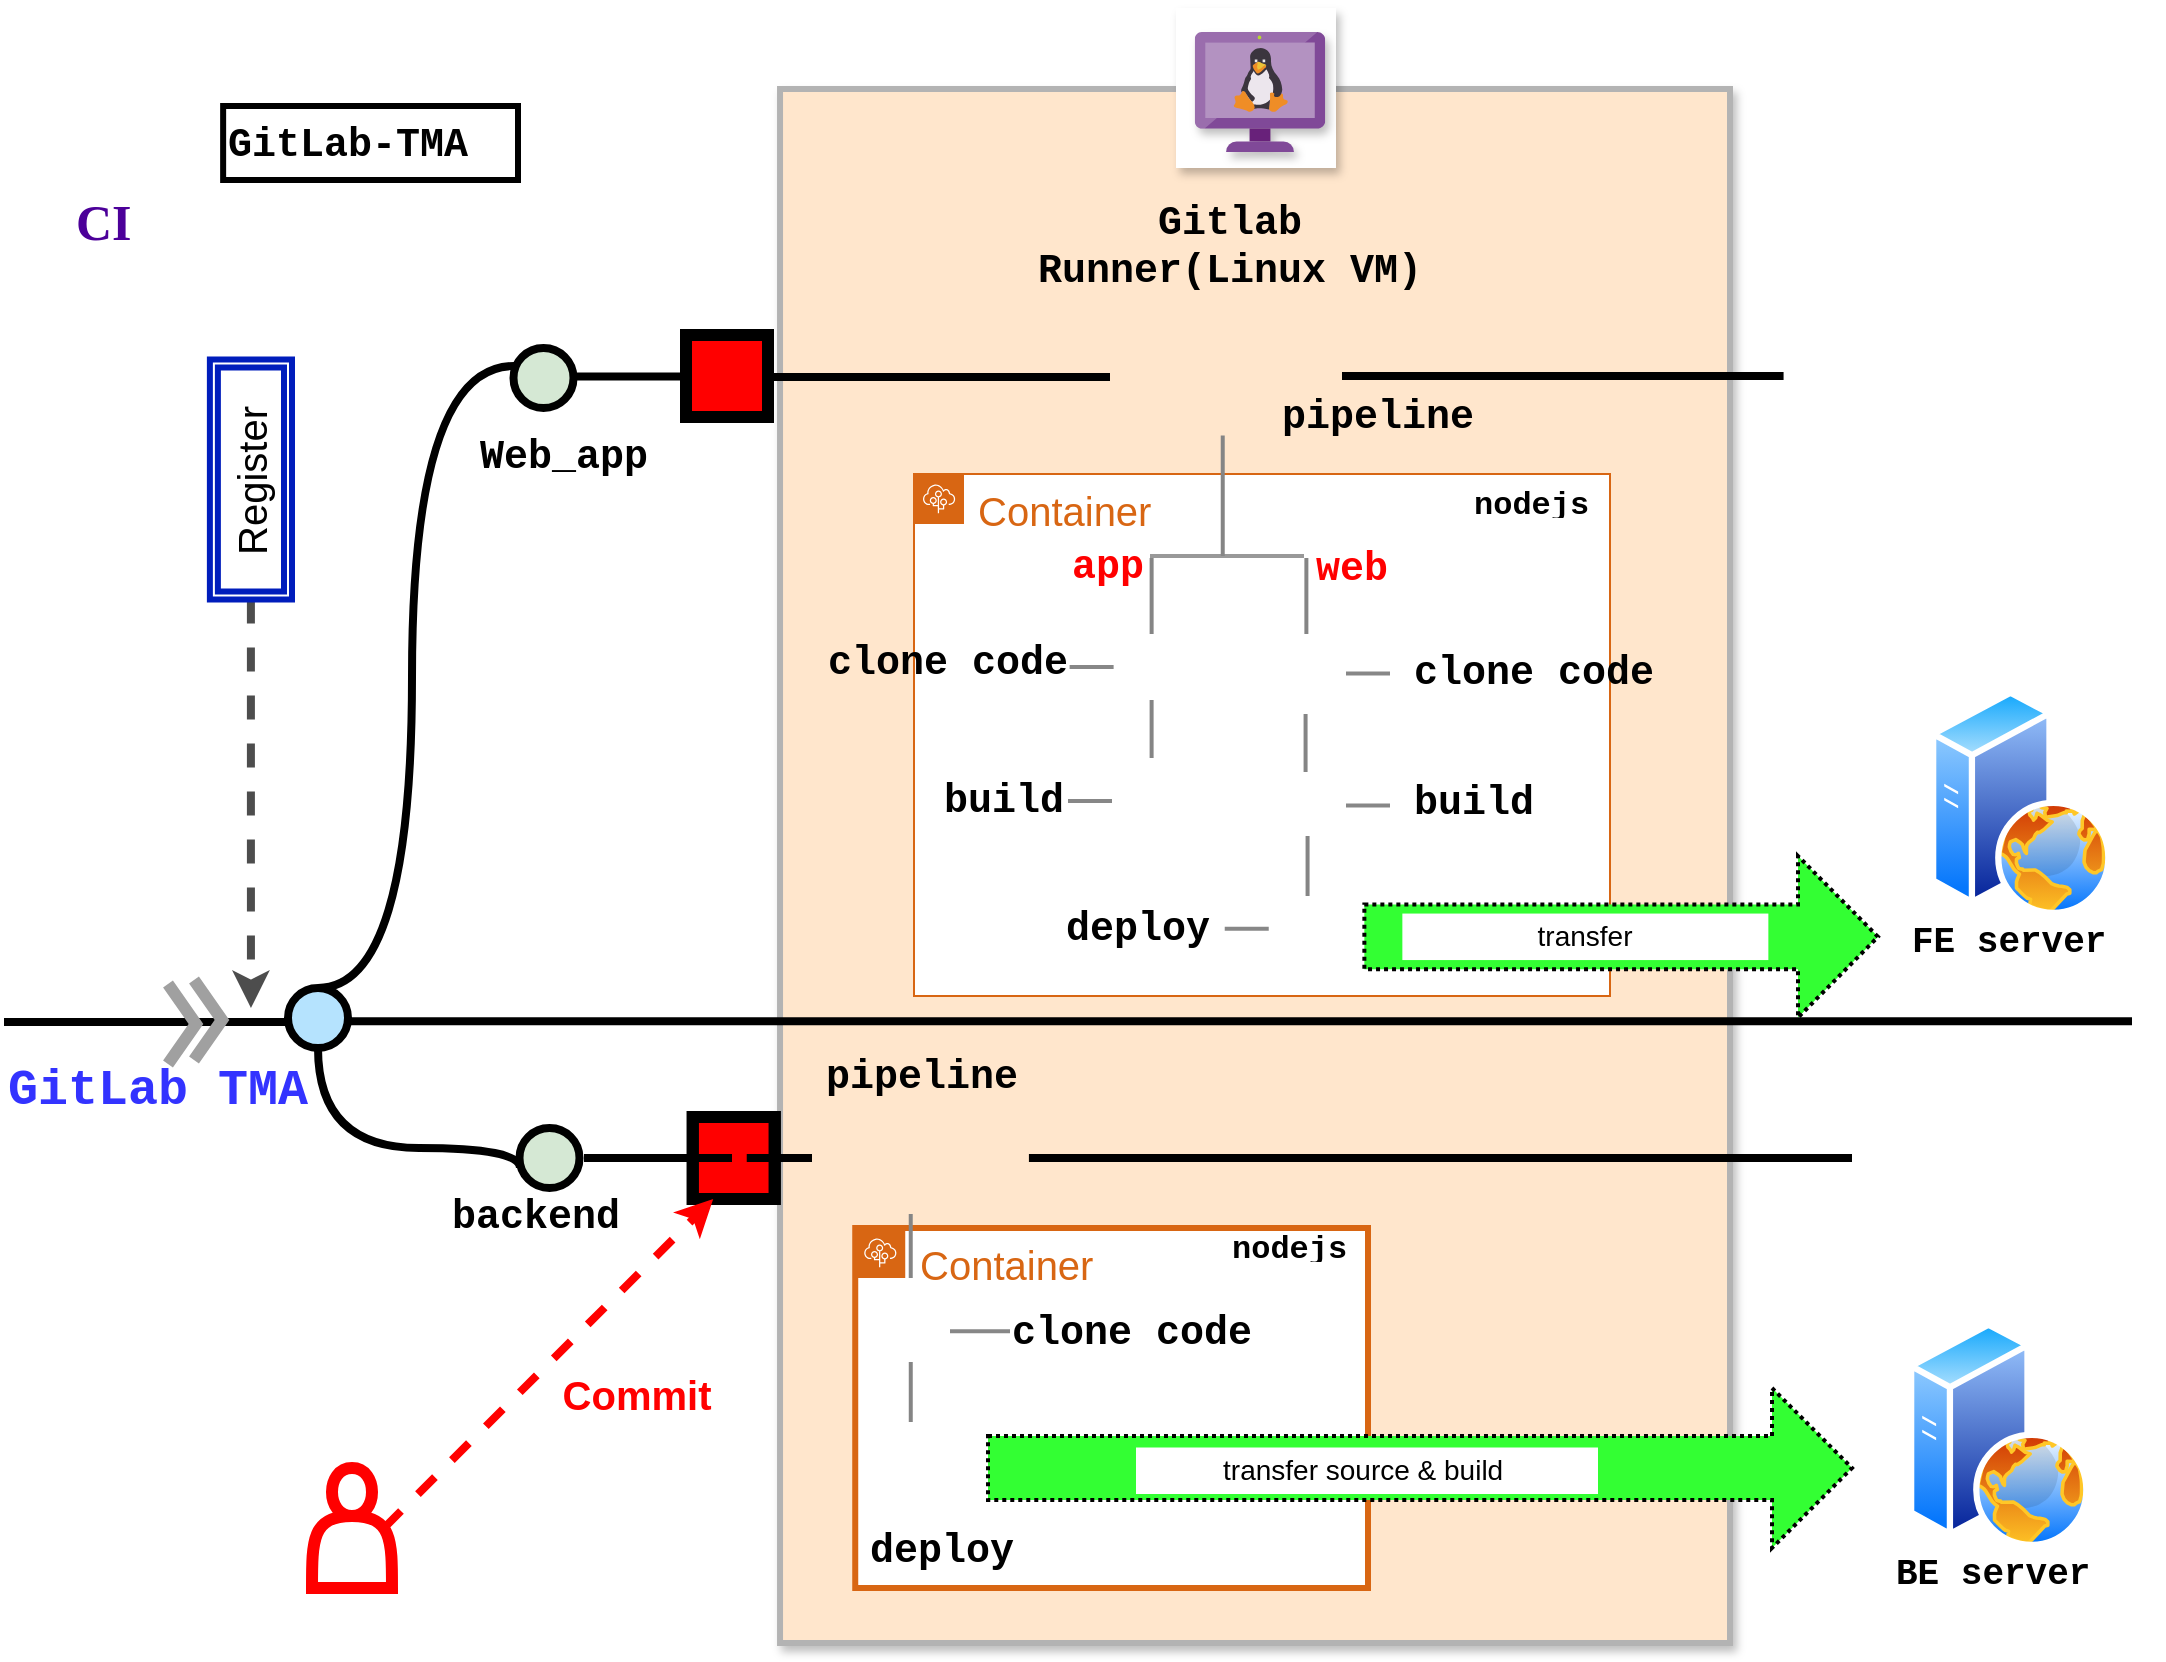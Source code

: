 <mxfile version="20.2.3" type="github">
  <diagram id="yPxyJZ8AM_hMuL3Unpa9" name="complex gitflow">
    <mxGraphModel dx="1262" dy="756" grid="1" gridSize="10" guides="1" tooltips="1" connect="1" arrows="1" fold="1" page="1" pageScale="1" pageWidth="1100" pageHeight="850" math="0" shadow="0">
      <root>
        <mxCell id="0" />
        <mxCell id="1" parent="0" />
        <mxCell id="5-vusKYfpJIrkrFz_v---182" value="" style="shape=image;html=1;verticalAlign=top;verticalLabelPosition=bottom;labelBackgroundColor=#ffffff;imageAspect=0;aspect=fixed;image=https://cdn4.iconfinder.com/data/icons/socialcones/508/Gitlab-128.png;rounded=0;shadow=0;glass=0;labelBorderColor=none;sketch=0;fontSize=25;fontColor=#3333FF;strokeColor=#FF0000;strokeWidth=6;fillColor=none;" vertex="1" parent="1">
          <mxGeometry x="14" y="16" width="107" height="107" as="geometry" />
        </mxCell>
        <mxCell id="5-vusKYfpJIrkrFz_v---49" value="" style="whiteSpace=wrap;html=1;strokeWidth=3;fillColor=#FFE6CC;rounded=0;shadow=1;sketch=0;glass=0;absoluteArcSize=1;allowArrows=1;labelBackgroundColor=none;labelBorderColor=none;fontColor=#CFCFCF;strokeColor=#B3B3B3;" vertex="1" parent="1">
          <mxGeometry x="395.02" y="46.5" width="474.98" height="777" as="geometry" />
        </mxCell>
        <mxCell id="5-vusKYfpJIrkrFz_v---159" value="&lt;font style=&quot;font-size: 20px;&quot;&gt;Container&lt;/font&gt;" style="points=[[0,0],[0.25,0],[0.5,0],[0.75,0],[1,0],[1,0.25],[1,0.5],[1,0.75],[1,1],[0.75,1],[0.5,1],[0.25,1],[0,1],[0,0.75],[0,0.5],[0,0.25]];outlineConnect=0;gradientColor=none;html=1;whiteSpace=wrap;fontSize=12;fontStyle=0;container=1;pointerEvents=0;collapsible=0;recursiveResize=0;shape=mxgraph.aws4.group;grIcon=mxgraph.aws4.group_elastic_beanstalk;strokeColor=#D86613;fillColor=default;verticalAlign=top;align=left;spacingLeft=30;fontColor=#D86613;dashed=0;rounded=0;shadow=0;glass=0;labelBackgroundColor=none;labelBorderColor=none;sketch=0;" vertex="1" parent="1">
          <mxGeometry x="462" y="239" width="348" height="261" as="geometry" />
        </mxCell>
        <mxCell id="5-vusKYfpJIrkrFz_v---203" value="" style="shape=image;html=1;verticalAlign=top;verticalLabelPosition=bottom;labelBackgroundColor=#ffffff;imageAspect=0;aspect=fixed;image=https://cdn3.iconfinder.com/data/icons/flat-actions-icons-9/792/Tick_Mark_Circle-128.png;rounded=0;shadow=0;glass=0;labelBorderColor=none;sketch=0;fontColor=none;strokeColor=#828282;strokeWidth=4;fillColor=#FFFFFF;" vertex="1" parent="5-vusKYfpJIrkrFz_v---159">
          <mxGeometry x="88.0" y="67" width="61.62" height="61.62" as="geometry" />
        </mxCell>
        <mxCell id="5-vusKYfpJIrkrFz_v---204" value="" style="shape=image;html=1;verticalAlign=top;verticalLabelPosition=bottom;labelBackgroundColor=#ffffff;imageAspect=0;aspect=fixed;image=https://cdn3.iconfinder.com/data/icons/flat-actions-icons-9/792/Tick_Mark_Circle-128.png;rounded=0;shadow=0;glass=0;labelBorderColor=none;sketch=0;fontColor=none;strokeColor=#828282;strokeWidth=4;fillColor=#FFFFFF;" vertex="1" parent="5-vusKYfpJIrkrFz_v---159">
          <mxGeometry x="165.38" y="71" width="61.62" height="61.62" as="geometry" />
        </mxCell>
        <mxCell id="5-vusKYfpJIrkrFz_v---205" value="" style="shape=image;html=1;verticalAlign=top;verticalLabelPosition=bottom;labelBackgroundColor=#ffffff;imageAspect=0;aspect=fixed;image=https://cdn3.iconfinder.com/data/icons/flat-actions-icons-9/792/Tick_Mark_Circle-128.png;rounded=0;shadow=0;glass=0;labelBorderColor=none;sketch=0;fontColor=none;strokeColor=#828282;strokeWidth=4;fillColor=#FFFFFF;" vertex="1" parent="5-vusKYfpJIrkrFz_v---159">
          <mxGeometry x="166.38" y="197" width="61.62" height="61.62" as="geometry" />
        </mxCell>
        <mxCell id="5-vusKYfpJIrkrFz_v---208" value="&lt;font style=&quot;font-size: 16px;&quot;&gt;nodejs&lt;/font&gt;" style="text;html=1;strokeColor=none;fillColor=none;align=left;verticalAlign=middle;whiteSpace=wrap;overflow=hidden;fontSize=20;fontStyle=1;fontFamily=Courier New;" vertex="1" parent="5-vusKYfpJIrkrFz_v---159">
          <mxGeometry x="278" width="84.54" height="23" as="geometry" />
        </mxCell>
        <mxCell id="5-vusKYfpJIrkrFz_v---209" value="" style="line;strokeWidth=2;html=1;rounded=0;shadow=0;glass=0;labelBackgroundColor=none;labelBorderColor=none;sketch=0;fontFamily=Garamond;fontSize=25;fontColor=#4C0099;fillColor=none;strokeColor=#999999;" vertex="1" parent="5-vusKYfpJIrkrFz_v---159">
          <mxGeometry x="118" y="36" width="77" height="10" as="geometry" />
        </mxCell>
        <mxCell id="5-vusKYfpJIrkrFz_v---211" value="" style="line;strokeWidth=2;direction=south;html=1;rounded=0;shadow=0;glass=0;labelBackgroundColor=none;labelBorderColor=none;sketch=0;fontColor=none;fillColor=#FFFFFF;strokeColor=#858585;" vertex="1" parent="5-vusKYfpJIrkrFz_v---159">
          <mxGeometry x="113.81" y="42" width="10" height="38" as="geometry" />
        </mxCell>
        <mxCell id="5-vusKYfpJIrkrFz_v---212" value="" style="line;strokeWidth=2;direction=south;html=1;rounded=0;shadow=0;glass=0;labelBackgroundColor=none;labelBorderColor=none;sketch=0;fontColor=none;fillColor=#FFFFFF;strokeColor=#858585;" vertex="1" parent="5-vusKYfpJIrkrFz_v---159">
          <mxGeometry x="191.19" y="42" width="10" height="38" as="geometry" />
        </mxCell>
        <mxCell id="5-vusKYfpJIrkrFz_v---214" value="" style="shape=image;html=1;verticalAlign=top;verticalLabelPosition=bottom;labelBackgroundColor=#ffffff;imageAspect=0;aspect=fixed;image=https://cdn3.iconfinder.com/data/icons/flat-actions-icons-9/792/Tick_Mark_Circle-128.png;rounded=0;shadow=0;glass=0;labelBorderColor=none;sketch=0;fontColor=none;strokeColor=#828282;strokeWidth=4;fillColor=#FFFFFF;" vertex="1" parent="5-vusKYfpJIrkrFz_v---159">
          <mxGeometry x="88.0" y="132" width="61.62" height="61.62" as="geometry" />
        </mxCell>
        <mxCell id="5-vusKYfpJIrkrFz_v---215" value="" style="shape=image;html=1;verticalAlign=top;verticalLabelPosition=bottom;labelBackgroundColor=#ffffff;imageAspect=0;aspect=fixed;image=https://cdn3.iconfinder.com/data/icons/flat-actions-icons-9/792/Tick_Mark_Circle-128.png;rounded=0;shadow=0;glass=0;labelBorderColor=none;sketch=0;fontColor=none;strokeColor=#828282;strokeWidth=4;fillColor=#FFFFFF;" vertex="1" parent="5-vusKYfpJIrkrFz_v---159">
          <mxGeometry x="165.38" y="135" width="61.62" height="61.62" as="geometry" />
        </mxCell>
        <mxCell id="5-vusKYfpJIrkrFz_v---216" value="" style="line;strokeWidth=2;direction=south;html=1;rounded=0;shadow=0;glass=0;labelBackgroundColor=none;labelBorderColor=none;sketch=0;fontColor=none;fillColor=#FFFFFF;strokeColor=#858585;" vertex="1" parent="5-vusKYfpJIrkrFz_v---159">
          <mxGeometry x="85.4" y="113" width="66.81" height="29" as="geometry" />
        </mxCell>
        <mxCell id="5-vusKYfpJIrkrFz_v---218" value="" style="line;strokeWidth=2;direction=south;html=1;rounded=0;shadow=0;glass=0;labelBackgroundColor=none;labelBorderColor=none;sketch=0;fontColor=none;fillColor=#FFFFFF;strokeColor=#858585;" vertex="1" parent="5-vusKYfpJIrkrFz_v---159">
          <mxGeometry x="162.38" y="120" width="66.81" height="29" as="geometry" />
        </mxCell>
        <mxCell id="5-vusKYfpJIrkrFz_v---220" value="clone code" style="text;html=1;strokeColor=none;fillColor=none;align=left;verticalAlign=middle;whiteSpace=wrap;overflow=hidden;fontSize=20;fontStyle=1;fontFamily=Courier New;" vertex="1" parent="5-vusKYfpJIrkrFz_v---159">
          <mxGeometry x="-45" y="67" width="126.81" height="53" as="geometry" />
        </mxCell>
        <mxCell id="5-vusKYfpJIrkrFz_v---222" value="build" style="text;html=1;strokeColor=none;fillColor=none;align=left;verticalAlign=middle;whiteSpace=wrap;overflow=hidden;fontSize=20;fontStyle=1;fontFamily=Courier New;" vertex="1" parent="5-vusKYfpJIrkrFz_v---159">
          <mxGeometry x="12.81" y="136.31" width="82" height="53" as="geometry" />
        </mxCell>
        <mxCell id="5-vusKYfpJIrkrFz_v---223" value="" style="line;strokeWidth=2;html=1;perimeter=backbonePerimeter;points=[];outlineConnect=0;rounded=0;shadow=0;glass=0;labelBackgroundColor=none;labelBorderColor=none;sketch=0;fontSize=20;fontColor=none;fillColor=#33FF33;strokeColor=#878787;" vertex="1" parent="5-vusKYfpJIrkrFz_v---159">
          <mxGeometry x="77" y="135" width="22" height="57" as="geometry" />
        </mxCell>
        <mxCell id="5-vusKYfpJIrkrFz_v---224" value="" style="line;strokeWidth=2;html=1;perimeter=backbonePerimeter;points=[];outlineConnect=0;rounded=0;shadow=0;glass=0;labelBackgroundColor=none;labelBorderColor=none;sketch=0;fontSize=20;fontColor=none;fillColor=#33FF33;strokeColor=#878787;" vertex="1" parent="5-vusKYfpJIrkrFz_v---159">
          <mxGeometry x="77.81" y="68" width="22" height="57" as="geometry" />
        </mxCell>
        <mxCell id="5-vusKYfpJIrkrFz_v---225" value="" style="line;strokeWidth=2;html=1;perimeter=backbonePerimeter;points=[];outlineConnect=0;rounded=0;shadow=0;glass=0;labelBackgroundColor=none;labelBorderColor=none;sketch=0;fontSize=20;fontColor=none;fillColor=#33FF33;strokeColor=#878787;" vertex="1" parent="5-vusKYfpJIrkrFz_v---159">
          <mxGeometry x="216" y="71.31" width="22" height="57" as="geometry" />
        </mxCell>
        <mxCell id="5-vusKYfpJIrkrFz_v---226" value="" style="line;strokeWidth=2;html=1;perimeter=backbonePerimeter;points=[];outlineConnect=0;rounded=0;shadow=0;glass=0;labelBackgroundColor=none;labelBorderColor=none;sketch=0;fontSize=20;fontColor=none;fillColor=#33FF33;strokeColor=#878787;" vertex="1" parent="5-vusKYfpJIrkrFz_v---159">
          <mxGeometry x="216" y="137.31" width="22" height="57" as="geometry" />
        </mxCell>
        <mxCell id="5-vusKYfpJIrkrFz_v---229" value="clone code" style="text;html=1;strokeColor=none;fillColor=none;align=left;verticalAlign=middle;whiteSpace=wrap;overflow=hidden;fontSize=20;fontStyle=1;fontFamily=Courier New;" vertex="1" parent="5-vusKYfpJIrkrFz_v---159">
          <mxGeometry x="248" y="72" width="126.81" height="53" as="geometry" />
        </mxCell>
        <mxCell id="5-vusKYfpJIrkrFz_v---230" value="build" style="text;html=1;strokeColor=none;fillColor=none;align=left;verticalAlign=middle;whiteSpace=wrap;overflow=hidden;fontSize=20;fontStyle=1;fontFamily=Courier New;" vertex="1" parent="5-vusKYfpJIrkrFz_v---159">
          <mxGeometry x="248" y="137.31" width="82" height="53" as="geometry" />
        </mxCell>
        <mxCell id="5-vusKYfpJIrkrFz_v---47" value="" style="shape=image;html=1;verticalAlign=top;verticalLabelPosition=bottom;labelBackgroundColor=#ffffff;imageAspect=0;aspect=fixed;image=https://cdn0.iconfinder.com/data/icons/phosphor-thin-vol-3/256/git-commit-thin-128.png;strokeWidth=6;direction=west;" vertex="1" parent="1">
          <mxGeometry x="398" y="517.62" width="126.75" height="126.75" as="geometry" />
        </mxCell>
        <mxCell id="5-vusKYfpJIrkrFz_v---151" value="&lt;font style=&quot;font-size: 20px;&quot;&gt;Container&lt;/font&gt;" style="points=[[0,0],[0.25,0],[0.5,0],[0.75,0],[1,0],[1,0.25],[1,0.5],[1,0.75],[1,1],[0.75,1],[0.5,1],[0.25,1],[0,1],[0,0.75],[0,0.5],[0,0.25]];outlineConnect=0;gradientColor=none;html=1;whiteSpace=wrap;fontSize=12;fontStyle=0;container=1;pointerEvents=0;collapsible=0;recursiveResize=0;shape=mxgraph.aws4.group;grIcon=mxgraph.aws4.group_elastic_beanstalk;strokeColor=#D86613;fillColor=default;verticalAlign=top;align=left;spacingLeft=30;fontColor=#D86613;dashed=0;rounded=0;shadow=0;glass=0;labelBackgroundColor=none;labelBorderColor=none;sketch=0;strokeWidth=3;" vertex="1" parent="1">
          <mxGeometry x="432.62" y="616" width="256.38" height="180" as="geometry" />
        </mxCell>
        <mxCell id="5-vusKYfpJIrkrFz_v---160" value="&lt;font style=&quot;font-size: 16px;&quot;&gt;nodejs&lt;/font&gt;" style="text;html=1;strokeColor=none;fillColor=none;align=left;verticalAlign=middle;whiteSpace=wrap;overflow=hidden;fontSize=20;fontStyle=1;fontFamily=Courier New;" vertex="1" parent="5-vusKYfpJIrkrFz_v---151">
          <mxGeometry x="186.84" y="-5" width="84.54" height="23" as="geometry" />
        </mxCell>
        <mxCell id="5-vusKYfpJIrkrFz_v---116" value="" style="verticalLabelPosition=bottom;verticalAlign=top;html=1;strokeWidth=2;shape=mxgraph.arrows2.arrow;dy=0.6;dx=40;notch=0;rounded=0;shadow=0;glass=0;labelBackgroundColor=none;labelBorderColor=none;sketch=0;fontColor=none;fillColor=#33FF33;dashed=1;dashPattern=1 1;whiteSpace=wrap;" vertex="1" parent="1">
          <mxGeometry x="499" y="696" width="432" height="80" as="geometry" />
        </mxCell>
        <mxCell id="5-vusKYfpJIrkrFz_v---67" value="" style="whiteSpace=wrap;html=1;aspect=fixed;rounded=0;shadow=1;glass=0;labelBackgroundColor=none;labelBorderColor=none;sketch=0;fontColor=none;strokeColor=none;strokeWidth=4;fillColor=#FFFFFF;noLabel=1;" vertex="1" parent="1">
          <mxGeometry x="593" y="6" width="80" height="80" as="geometry" />
        </mxCell>
        <mxCell id="uWUnNED6HEl2aK5fdaIb-10" value="" style="verticalLabelPosition=bottom;verticalAlign=top;html=1;strokeWidth=4;shape=mxgraph.flowchart.on-page_reference;plain-blue;gradientColor=none;fillColor=#B5E3Fe;strokeColor=#000000;" parent="1" vertex="1">
          <mxGeometry x="149" y="496" width="30" height="30" as="geometry" />
        </mxCell>
        <mxCell id="5-vusKYfpJIrkrFz_v---6" value="" style="verticalLabelPosition=bottom;verticalAlign=top;html=1;strokeWidth=4;shape=mxgraph.flowchart.on-page_reference;plain-purple;gradientColor=none;strokeColor=#000000;fillColor=#D5E8D4;" vertex="1" parent="1">
          <mxGeometry x="264.75" y="566" width="30" height="30" as="geometry" />
        </mxCell>
        <mxCell id="5-vusKYfpJIrkrFz_v---11" style="edgeStyle=orthogonalEdgeStyle;curved=1;rounded=0;html=1;endArrow=none;endFill=0;jettySize=auto;orthogonalLoop=1;strokeWidth=4;fontSize=15;exitX=0.5;exitY=1;exitDx=0;exitDy=0;exitPerimeter=0;" edge="1" parent="1" source="uWUnNED6HEl2aK5fdaIb-10">
          <mxGeometry relative="1" as="geometry">
            <mxPoint x="129.65" y="552.65" as="sourcePoint" />
            <mxPoint x="265" y="586" as="targetPoint" />
            <Array as="points">
              <mxPoint x="164" y="576" />
              <mxPoint x="265" y="576" />
            </Array>
          </mxGeometry>
        </mxCell>
        <mxCell id="5-vusKYfpJIrkrFz_v---15" value="" style="verticalLabelPosition=bottom;verticalAlign=top;html=1;strokeWidth=4;shape=mxgraph.flowchart.on-page_reference;plain-purple;gradientColor=none;strokeColor=#000000;fillColor=#D5E8D4;" vertex="1" parent="1">
          <mxGeometry x="261.75" y="176" width="30" height="30" as="geometry" />
        </mxCell>
        <mxCell id="5-vusKYfpJIrkrFz_v---16" style="edgeStyle=orthogonalEdgeStyle;curved=1;rounded=0;orthogonalLoop=1;jettySize=auto;html=1;exitX=0.5;exitY=0;exitDx=0;exitDy=0;exitPerimeter=0;endArrow=none;endFill=0;strokeWidth=4;fontFamily=Courier New;fontColor=#009900;" edge="1" parent="1" source="uWUnNED6HEl2aK5fdaIb-10">
          <mxGeometry relative="1" as="geometry">
            <mxPoint x="129" y="447" as="sourcePoint" />
            <mxPoint x="262" y="185" as="targetPoint" />
            <Array as="points">
              <mxPoint x="211" y="496" />
              <mxPoint x="211" y="185" />
              <mxPoint x="262" y="185" />
            </Array>
          </mxGeometry>
        </mxCell>
        <mxCell id="5-vusKYfpJIrkrFz_v---17" value="Web_app" style="text;html=1;strokeColor=none;fillColor=none;align=left;verticalAlign=middle;whiteSpace=wrap;overflow=hidden;fontSize=20;fontStyle=1;fontFamily=Courier New;" vertex="1" parent="1">
          <mxGeometry x="243.38" y="213.37" width="97.62" height="33" as="geometry" />
        </mxCell>
        <mxCell id="5-vusKYfpJIrkrFz_v---31" value="" style="edgeStyle=orthogonalEdgeStyle;rounded=0;orthogonalLoop=1;jettySize=auto;html=1;fontSize=15;endArrow=none;endFill=0;strokeWidth=4;entryX=0;entryY=0.5;entryDx=0;entryDy=0;" edge="1" parent="1">
          <mxGeometry relative="1" as="geometry">
            <mxPoint x="349" y="191" as="targetPoint" />
            <mxPoint x="293" y="190.29" as="sourcePoint" />
            <Array as="points">
              <mxPoint x="351" y="190" />
            </Array>
          </mxGeometry>
        </mxCell>
        <mxCell id="5-vusKYfpJIrkrFz_v---32" value="" style="shape=image;html=1;verticalAlign=top;verticalLabelPosition=bottom;labelBackgroundColor=#ffffff;imageAspect=0;aspect=fixed;image=https://cdn1.iconfinder.com/data/icons/ionicons-sharp-vol-1/512/git-commit-sharp-128.png;strokeWidth=6;imageBorder=#000000;imageBackground=#FF0000;" vertex="1" parent="1">
          <mxGeometry x="348" y="169.5" width="41" height="41" as="geometry" />
        </mxCell>
        <mxCell id="5-vusKYfpJIrkrFz_v---34" value="" style="shape=image;html=1;verticalAlign=top;verticalLabelPosition=bottom;labelBackgroundColor=#ffffff;imageAspect=0;aspect=fixed;image=https://cdn1.iconfinder.com/data/icons/ionicons-sharp-vol-1/512/git-commit-sharp-128.png;strokeWidth=6;imageBorder=default;imageBackground=#FF0000;" vertex="1" parent="1">
          <mxGeometry x="351.37" y="560.5" width="41" height="41" as="geometry" />
        </mxCell>
        <mxCell id="5-vusKYfpJIrkrFz_v---44" value="" style="shape=image;html=1;verticalAlign=top;verticalLabelPosition=bottom;labelBackgroundColor=#ffffff;imageAspect=0;aspect=fixed;image=https://cdn0.iconfinder.com/data/icons/phosphor-thin-vol-3/256/git-commit-thin-128.png;strokeWidth=6;" vertex="1" parent="1">
          <mxGeometry x="553.82" y="127" width="126.75" height="126.75" as="geometry" />
        </mxCell>
        <mxCell id="5-vusKYfpJIrkrFz_v---53" value="" style="shape=image;html=1;verticalAlign=top;verticalLabelPosition=bottom;labelBackgroundColor=#ffffff;imageAspect=0;aspect=fixed;image=https://cdn3.iconfinder.com/data/icons/UltimateGnome/128x128/actions/gtk-refresh.png;rounded=0;shadow=1;glass=0;labelBorderColor=none;sketch=0;fontColor=#CFCFCF;strokeColor=#B3B3B3;strokeWidth=4;fillColor=none;imageBorder=none;imageBackground=none;" vertex="1" parent="1">
          <mxGeometry x="597.37" y="173.5" width="38" height="38" as="geometry" />
        </mxCell>
        <mxCell id="5-vusKYfpJIrkrFz_v---57" value="" style="shape=image;html=1;verticalAlign=top;verticalLabelPosition=bottom;labelBackgroundColor=#007FFF;imageAspect=0;aspect=fixed;image=https://cdn3.iconfinder.com/data/icons/UltimateGnome/128x128/actions/gtk-refresh.png;rounded=0;shadow=1;glass=0;labelBorderColor=#007FFF;sketch=0;fontColor=#007FFF;strokeColor=#007FFF;strokeWidth=4;fillColor=#007FFF;" vertex="1" parent="1">
          <mxGeometry x="441.38" y="561" width="40" height="40" as="geometry" />
        </mxCell>
        <mxCell id="5-vusKYfpJIrkrFz_v---66" value="" style="sketch=0;aspect=fixed;html=1;points=[];align=center;image;fontSize=12;image=img/lib/mscae/VM_Linux_Non_Azure.svg;rounded=0;shadow=1;glass=0;labelBackgroundColor=default;labelBorderColor=none;fontColor=default;strokeColor=#B3B3B3;strokeWidth=4;fillColor=#007FFF;" vertex="1" parent="1">
          <mxGeometry x="602.39" y="18" width="65.22" height="60" as="geometry" />
        </mxCell>
        <mxCell id="5-vusKYfpJIrkrFz_v---71" value="&lt;font style=&quot;font-size: 20px;&quot;&gt;Gitlab Runner(Linux VM)&lt;/font&gt;" style="text;html=1;strokeColor=none;fillColor=none;align=center;verticalAlign=middle;whiteSpace=wrap;overflow=hidden;fontSize=14;fontStyle=1;fontFamily=Courier New;" vertex="1" parent="1">
          <mxGeometry x="513.2" y="97" width="214" height="55" as="geometry" />
        </mxCell>
        <mxCell id="5-vusKYfpJIrkrFz_v---101" value="" style="line;strokeWidth=4;html=1;perimeter=backbonePerimeter;points=[];outlineConnect=0;rounded=0;shadow=0;glass=0;labelBackgroundColor=none;labelBorderColor=none;sketch=0;fontColor=none;fillColor=#FFFFFF;" vertex="1" parent="1">
          <mxGeometry x="297" y="576" width="74" height="10" as="geometry" />
        </mxCell>
        <mxCell id="5-vusKYfpJIrkrFz_v---103" value="" style="shape=image;html=1;verticalAlign=top;verticalLabelPosition=bottom;labelBackgroundColor=#ffffff;imageAspect=0;aspect=fixed;image=https://cdn3.iconfinder.com/data/icons/flat-actions-icons-9/792/Tick_Mark_Circle-128.png;rounded=0;shadow=0;glass=0;labelBorderColor=none;sketch=0;fontColor=none;strokeColor=#828282;strokeWidth=4;fillColor=#FFFFFF;" vertex="1" parent="1">
          <mxGeometry x="429.57" y="633" width="61.62" height="61.62" as="geometry" />
        </mxCell>
        <mxCell id="5-vusKYfpJIrkrFz_v---104" value="" style="shape=image;html=1;verticalAlign=top;verticalLabelPosition=bottom;labelBackgroundColor=#ffffff;imageAspect=0;aspect=fixed;image=https://cdn3.iconfinder.com/data/icons/flat-actions-icons-9/792/Tick_Mark_Circle-128.png;rounded=0;shadow=0;glass=0;labelBorderColor=none;sketch=0;fontColor=none;strokeColor=#828282;strokeWidth=4;fillColor=#FFFFFF;" vertex="1" parent="1">
          <mxGeometry x="430.87" y="705" width="59" height="59" as="geometry" />
        </mxCell>
        <mxCell id="5-vusKYfpJIrkrFz_v---108" value="" style="line;strokeWidth=2;direction=south;html=1;rounded=0;shadow=0;glass=0;labelBackgroundColor=none;labelBorderColor=none;sketch=0;fontColor=none;fillColor=#FFFFFF;strokeColor=#858585;" vertex="1" parent="1">
          <mxGeometry x="455.37" y="609" width="10" height="32" as="geometry" />
        </mxCell>
        <mxCell id="5-vusKYfpJIrkrFz_v---109" value="" style="line;strokeWidth=2;direction=south;html=1;rounded=0;shadow=0;glass=0;labelBackgroundColor=none;labelBorderColor=none;sketch=0;fontColor=none;fillColor=#FFFFFF;strokeColor=#858585;" vertex="1" parent="1">
          <mxGeometry x="455.38" y="683" width="10" height="30" as="geometry" />
        </mxCell>
        <mxCell id="5-vusKYfpJIrkrFz_v---117" value="transfer source &amp;amp; build&amp;nbsp;" style="whiteSpace=wrap;html=1;rounded=0;shadow=0;glass=0;dashed=1;dashPattern=1 1;labelBackgroundColor=none;labelBorderColor=none;sketch=0;fontColor=none;strokeColor=none;strokeWidth=4;fillColor=#FFFFFF;fontSize=14;" vertex="1" parent="1">
          <mxGeometry x="573" y="725.75" width="231" height="23.25" as="geometry" />
        </mxCell>
        <mxCell id="5-vusKYfpJIrkrFz_v---120" value="" style="aspect=fixed;perimeter=ellipsePerimeter;html=1;align=center;shadow=0;dashed=0;spacingTop=3;image;image=img/lib/active_directory/web_server.svg;rounded=0;glass=0;dashPattern=1 1;labelBackgroundColor=none;labelBorderColor=none;sketch=0;fontSize=14;fontColor=none;strokeColor=#858585;strokeWidth=4;fillColor=#FFFFFF;" vertex="1" parent="1">
          <mxGeometry x="959" y="662.56" width="90.75" height="113.44" as="geometry" />
        </mxCell>
        <mxCell id="5-vusKYfpJIrkrFz_v---121" value="&lt;font style=&quot;font-size: 18px;&quot;&gt;BE server&lt;/font&gt;" style="text;html=1;strokeColor=none;fillColor=none;align=left;verticalAlign=middle;whiteSpace=wrap;overflow=hidden;fontSize=14;fontStyle=1;fontFamily=Courier New;" vertex="1" parent="1">
          <mxGeometry x="951" y="769" width="128" height="39" as="geometry" />
        </mxCell>
        <mxCell id="5-vusKYfpJIrkrFz_v---128" value="&lt;font style=&quot;font-size: 18px;&quot;&gt;FE server&lt;/font&gt;" style="text;html=1;strokeColor=none;fillColor=none;align=left;verticalAlign=middle;whiteSpace=wrap;overflow=hidden;fontSize=14;fontStyle=1;fontFamily=Courier New;" vertex="1" parent="1">
          <mxGeometry x="959" y="453" width="128" height="39" as="geometry" />
        </mxCell>
        <mxCell id="5-vusKYfpJIrkrFz_v---127" value="" style="aspect=fixed;perimeter=ellipsePerimeter;html=1;align=center;shadow=0;dashed=0;spacingTop=3;image;image=img/lib/active_directory/web_server.svg;rounded=0;glass=0;dashPattern=1 1;labelBackgroundColor=none;labelBorderColor=none;sketch=0;fontSize=14;fontColor=none;strokeColor=#858585;strokeWidth=4;fillColor=#FFFFFF;" vertex="1" parent="1">
          <mxGeometry x="970" y="346.56" width="90.75" height="113.44" as="geometry" />
        </mxCell>
        <mxCell id="5-vusKYfpJIrkrFz_v---139" value="" style="verticalLabelPosition=bottom;verticalAlign=top;html=1;strokeWidth=2;shape=mxgraph.arrows2.arrow;dy=0.6;dx=40;notch=0;rounded=0;shadow=0;glass=0;labelBackgroundColor=none;labelBorderColor=none;sketch=0;fontColor=none;fillColor=#33FF33;dashed=1;dashPattern=1 1;whiteSpace=wrap;" vertex="1" parent="1">
          <mxGeometry x="687.18" y="430" width="256.82" height="80.81" as="geometry" />
        </mxCell>
        <mxCell id="5-vusKYfpJIrkrFz_v---141" value="backend" style="text;html=1;strokeColor=none;fillColor=none;align=left;verticalAlign=middle;whiteSpace=wrap;overflow=hidden;fontSize=20;fontStyle=1;fontFamily=Courier New;" vertex="1" parent="1">
          <mxGeometry x="229.19" y="583" width="97.62" height="53" as="geometry" />
        </mxCell>
        <mxCell id="5-vusKYfpJIrkrFz_v---142" value="clone code" style="text;html=1;strokeColor=none;fillColor=none;align=left;verticalAlign=middle;whiteSpace=wrap;overflow=hidden;fontSize=20;fontStyle=1;fontFamily=Courier New;" vertex="1" parent="1">
          <mxGeometry x="509" y="641.62" width="128.81" height="53" as="geometry" />
        </mxCell>
        <mxCell id="5-vusKYfpJIrkrFz_v---149" value="" style="line;strokeWidth=2;html=1;perimeter=backbonePerimeter;points=[];outlineConnect=0;rounded=0;shadow=0;glass=0;labelBackgroundColor=none;labelBorderColor=none;sketch=0;fontSize=20;fontColor=none;fillColor=#33FF33;strokeColor=#878787;" vertex="1" parent="1">
          <mxGeometry x="480" y="666" width="30" height="3.37" as="geometry" />
        </mxCell>
        <mxCell id="5-vusKYfpJIrkrFz_v---152" value="deploy" style="text;html=1;strokeColor=none;fillColor=none;align=left;verticalAlign=middle;whiteSpace=wrap;overflow=hidden;fontSize=20;fontStyle=1;fontFamily=Courier New;" vertex="1" parent="1">
          <mxGeometry x="437.81" y="750" width="128.81" height="53" as="geometry" />
        </mxCell>
        <mxCell id="5-vusKYfpJIrkrFz_v---163" value="" style="line;strokeWidth=4;html=1;perimeter=backbonePerimeter;points=[];outlineConnect=0;rounded=0;shadow=0;glass=0;labelBackgroundColor=none;labelBorderColor=none;sketch=0;fontSize=16;fontColor=none;fillColor=#007FFF;" vertex="1" parent="1">
          <mxGeometry x="179" y="507.62" width="892" height="10" as="geometry" />
        </mxCell>
        <mxCell id="5-vusKYfpJIrkrFz_v---166" value="" style="line;strokeWidth=4;html=1;perimeter=backbonePerimeter;points=[];outlineConnect=0;rounded=0;shadow=0;glass=0;labelBackgroundColor=none;labelBorderColor=none;sketch=0;fontSize=16;fontColor=none;fillColor=#007FFF;" vertex="1" parent="1">
          <mxGeometry x="378.37" y="576" width="32.63" height="10" as="geometry" />
        </mxCell>
        <mxCell id="5-vusKYfpJIrkrFz_v---167" value="" style="line;strokeWidth=4;html=1;perimeter=backbonePerimeter;points=[];outlineConnect=0;rounded=0;shadow=0;glass=0;labelBackgroundColor=none;labelBorderColor=none;sketch=0;fontSize=16;fontColor=none;fillColor=#007FFF;" vertex="1" parent="1">
          <mxGeometry x="519.46" y="575.99" width="411.54" height="10" as="geometry" />
        </mxCell>
        <mxCell id="5-vusKYfpJIrkrFz_v---173" style="edgeStyle=orthogonalEdgeStyle;rounded=0;orthogonalLoop=1;jettySize=auto;html=1;fontSize=20;fontColor=#000000;strokeColor=#4D4D4D;strokeWidth=4;dashed=1;" edge="1" parent="1" source="5-vusKYfpJIrkrFz_v---172">
          <mxGeometry relative="1" as="geometry">
            <mxPoint x="130.47" y="506" as="targetPoint" />
          </mxGeometry>
        </mxCell>
        <mxCell id="5-vusKYfpJIrkrFz_v---172" value="&lt;font color=&quot;#000000&quot; style=&quot;font-size: 20px;&quot;&gt;Register&lt;/font&gt;" style="shape=ext;double=1;rounded=0;whiteSpace=wrap;html=1;shadow=0;glass=0;labelBackgroundColor=none;labelBorderColor=none;sketch=0;fontSize=20;fontColor=#ffffff;strokeColor=#001DBC;strokeWidth=3;fillColor=none;direction=south;verticalAlign=middle;horizontal=0;align=center;" vertex="1" parent="1">
          <mxGeometry x="109.94" y="181.75" width="41.06" height="120" as="geometry" />
        </mxCell>
        <mxCell id="5-vusKYfpJIrkrFz_v---170" value="" style="line;strokeWidth=4;html=1;perimeter=backbonePerimeter;points=[];outlineConnect=0;rounded=0;shadow=0;glass=0;labelBackgroundColor=none;labelBorderColor=none;sketch=0;fontSize=16;fontColor=none;fillColor=#007FFF;" vertex="1" parent="1">
          <mxGeometry x="676" y="184.99" width="220.79" height="10" as="geometry" />
        </mxCell>
        <mxCell id="5-vusKYfpJIrkrFz_v---176" value="" style="shape=actor;whiteSpace=wrap;html=1;rounded=0;shadow=0;glass=0;labelBackgroundColor=none;labelBorderColor=none;sketch=0;fontSize=20;fontColor=#000000;strokeColor=#FF0000;strokeWidth=6;fillColor=none;" vertex="1" parent="1">
          <mxGeometry x="161" y="736" width="40" height="60" as="geometry" />
        </mxCell>
        <mxCell id="5-vusKYfpJIrkrFz_v---177" value="" style="endArrow=classic;html=1;rounded=0;dashed=1;fontSize=20;fontColor=#000000;strokeColor=#FF0000;strokeWidth=4;entryX=0.25;entryY=1;entryDx=0;entryDy=0;exitX=0.9;exitY=0.5;exitDx=0;exitDy=0;exitPerimeter=0;" edge="1" parent="1" source="5-vusKYfpJIrkrFz_v---176" target="5-vusKYfpJIrkrFz_v---34">
          <mxGeometry relative="1" as="geometry">
            <mxPoint x="231" y="693" as="sourcePoint" />
            <mxPoint x="391" y="693" as="targetPoint" />
          </mxGeometry>
        </mxCell>
        <mxCell id="5-vusKYfpJIrkrFz_v---178" value="Commit" style="edgeLabel;resizable=0;html=1;align=center;verticalAlign=middle;rounded=0;shadow=0;glass=0;labelBackgroundColor=none;labelBorderColor=none;sketch=0;fontSize=20;fontColor=#FF0000;strokeColor=#FF0000;strokeWidth=6;fillColor=none;fontStyle=1" connectable="0" vertex="1" parent="5-vusKYfpJIrkrFz_v---177">
          <mxGeometry relative="1" as="geometry">
            <mxPoint x="43" y="15" as="offset" />
          </mxGeometry>
        </mxCell>
        <mxCell id="5-vusKYfpJIrkrFz_v---181" value="&lt;font color=&quot;#3333ff&quot; style=&quot;font-size: 25px;&quot;&gt;GitLab TMA&lt;/font&gt;" style="text;html=1;strokeColor=none;fillColor=none;align=left;verticalAlign=middle;whiteSpace=wrap;overflow=hidden;fontSize=20;fontStyle=1;fontFamily=Courier New;" vertex="1" parent="1">
          <mxGeometry x="7" y="520" width="183.06" height="53" as="geometry" />
        </mxCell>
        <mxCell id="5-vusKYfpJIrkrFz_v---186" value="" style="line;strokeWidth=4;html=1;perimeter=backbonePerimeter;points=[];outlineConnect=0;rounded=0;shadow=0;glass=0;labelBackgroundColor=none;labelBorderColor=none;sketch=0;fontSize=25;fontColor=#3333FF;fillColor=none;" vertex="1" parent="1">
          <mxGeometry x="7" y="508" width="142" height="10" as="geometry" />
        </mxCell>
        <mxCell id="5-vusKYfpJIrkrFz_v---187" value="&lt;font style=&quot;font-size: 25px;&quot;&gt;CI&lt;/font&gt;" style="text;html=1;strokeColor=none;fillColor=none;align=left;verticalAlign=middle;whiteSpace=wrap;overflow=hidden;fontSize=20;fontStyle=1;fontFamily=Garamond;fontColor=#4C0099;" vertex="1" parent="1">
          <mxGeometry x="41" y="86" width="53" height="53" as="geometry" />
        </mxCell>
        <mxCell id="5-vusKYfpJIrkrFz_v---188" value="" style="shape=image;html=1;verticalAlign=top;verticalLabelPosition=bottom;labelBackgroundColor=none;imageAspect=0;aspect=fixed;image=https://cdn0.iconfinder.com/data/icons/ie_Financial_set/128/48.png;rounded=0;shadow=0;glass=0;labelBorderColor=none;sketch=0;fontFamily=Garamond;fontSize=25;fontColor=#7F00FF;strokeColor=#FF0000;strokeWidth=6;fillColor=none;" vertex="1" parent="1">
          <mxGeometry x="69" y="100.24" width="26.76" height="26.76" as="geometry" />
        </mxCell>
        <mxCell id="5-vusKYfpJIrkrFz_v---189" value="pipeline" style="text;html=1;strokeColor=none;fillColor=none;align=left;verticalAlign=middle;whiteSpace=wrap;overflow=hidden;fontSize=20;fontStyle=1;fontFamily=Courier New;" vertex="1" parent="1">
          <mxGeometry x="415.58" y="513" width="97.62" height="53" as="geometry" />
        </mxCell>
        <mxCell id="5-vusKYfpJIrkrFz_v---191" value="pipeline" style="text;html=1;strokeColor=none;fillColor=none;align=left;verticalAlign=middle;whiteSpace=wrap;overflow=hidden;fontSize=20;fontStyle=1;fontFamily=Courier New;" vertex="1" parent="1">
          <mxGeometry x="644.19" y="183.99" width="97.62" height="53" as="geometry" />
        </mxCell>
        <mxCell id="5-vusKYfpJIrkrFz_v---195" value="" style="html=1;verticalLabelPosition=bottom;labelBackgroundColor=#ffffff;verticalAlign=top;shadow=0;dashed=0;strokeWidth=6;shape=mxgraph.ios7.misc.more;strokeColor=#a0a0a0;rounded=0;glass=0;labelBorderColor=none;sketch=0;fontFamily=Garamond;fontSize=25;fontColor=#4C0099;fillColor=none;fontStyle=1" vertex="1" parent="1">
          <mxGeometry x="102" y="492" width="14" height="40" as="geometry" />
        </mxCell>
        <mxCell id="5-vusKYfpJIrkrFz_v---197" value="" style="html=1;verticalLabelPosition=bottom;labelBackgroundColor=#ffffff;verticalAlign=top;shadow=0;dashed=0;strokeWidth=6;shape=mxgraph.ios7.misc.more;strokeColor=#a0a0a0;rounded=0;glass=0;labelBorderColor=none;sketch=0;fontFamily=Garamond;fontSize=25;fontColor=#4C0099;fillColor=none;fontStyle=1" vertex="1" parent="1">
          <mxGeometry x="89" y="494" width="14" height="40" as="geometry" />
        </mxCell>
        <mxCell id="5-vusKYfpJIrkrFz_v---199" value="GitLab-TMA" style="text;html=1;strokeColor=default;fillColor=none;align=left;verticalAlign=middle;whiteSpace=wrap;overflow=hidden;fontSize=20;fontStyle=1;fontFamily=Courier New;strokeWidth=3;" vertex="1" parent="1">
          <mxGeometry x="116.57" y="55" width="147.43" height="37" as="geometry" />
        </mxCell>
        <mxCell id="5-vusKYfpJIrkrFz_v---206" value="" style="line;strokeWidth=2;direction=south;html=1;rounded=0;shadow=0;glass=0;labelBackgroundColor=none;labelBorderColor=none;sketch=0;fontColor=none;fillColor=#FFFFFF;strokeColor=#858585;" vertex="1" parent="1">
          <mxGeometry x="611.37" y="219.75" width="10" height="60.25" as="geometry" />
        </mxCell>
        <mxCell id="5-vusKYfpJIrkrFz_v---219" value="" style="line;strokeWidth=2;direction=south;html=1;rounded=0;shadow=0;glass=0;labelBackgroundColor=none;labelBorderColor=none;sketch=0;fontColor=none;fillColor=#FFFFFF;strokeColor=#858585;" vertex="1" parent="1">
          <mxGeometry x="625.38" y="420" width="66.81" height="30" as="geometry" />
        </mxCell>
        <mxCell id="5-vusKYfpJIrkrFz_v---221" value="deploy" style="text;html=1;strokeColor=none;fillColor=none;align=left;verticalAlign=middle;whiteSpace=wrap;overflow=hidden;fontSize=20;fontStyle=1;fontFamily=Courier New;" vertex="1" parent="1">
          <mxGeometry x="536.19" y="439.9" width="128.81" height="53" as="geometry" />
        </mxCell>
        <mxCell id="5-vusKYfpJIrkrFz_v---227" value="" style="line;strokeWidth=2;html=1;perimeter=backbonePerimeter;points=[];outlineConnect=0;rounded=0;shadow=0;glass=0;labelBackgroundColor=none;labelBorderColor=none;sketch=0;fontSize=20;fontColor=none;fillColor=#33FF33;strokeColor=#878787;" vertex="1" parent="1">
          <mxGeometry x="617.37" y="437.9" width="22" height="57" as="geometry" />
        </mxCell>
        <mxCell id="5-vusKYfpJIrkrFz_v---231" value="transfer" style="whiteSpace=wrap;html=1;rounded=0;shadow=0;glass=0;dashed=1;dashPattern=1 1;labelBackgroundColor=none;labelBorderColor=none;sketch=0;fontColor=none;strokeColor=none;strokeWidth=4;fillColor=#FFFFFF;fontSize=14;" vertex="1" parent="1">
          <mxGeometry x="706.18" y="458.78" width="183" height="23.25" as="geometry" />
        </mxCell>
        <mxCell id="5-vusKYfpJIrkrFz_v---233" value="" style="line;strokeWidth=4;html=1;perimeter=backbonePerimeter;points=[];outlineConnect=0;rounded=0;shadow=0;glass=0;labelBackgroundColor=none;labelBorderColor=none;sketch=0;fontSize=16;fontColor=none;fillColor=#007FFF;" vertex="1" parent="1">
          <mxGeometry x="389" y="185.5" width="171" height="10" as="geometry" />
        </mxCell>
        <mxCell id="5-vusKYfpJIrkrFz_v---234" value="&lt;font color=&quot;#ff0000&quot;&gt;app&lt;/font&gt;" style="text;html=1;strokeColor=none;fillColor=none;align=left;verticalAlign=middle;whiteSpace=wrap;overflow=hidden;fontSize=20;fontStyle=1;fontFamily=Courier New;" vertex="1" parent="1">
          <mxGeometry x="539.39" y="263" width="60" height="43.75" as="geometry" />
        </mxCell>
        <mxCell id="5-vusKYfpJIrkrFz_v---235" value="&lt;font color=&quot;#ff0000&quot;&gt;web&lt;/font&gt;" style="text;html=1;strokeColor=none;fillColor=none;align=left;verticalAlign=middle;whiteSpace=wrap;overflow=hidden;fontSize=20;fontStyle=1;fontFamily=Courier New;" vertex="1" parent="1">
          <mxGeometry x="661.39" y="264" width="60" height="43.75" as="geometry" />
        </mxCell>
      </root>
    </mxGraphModel>
  </diagram>
</mxfile>
